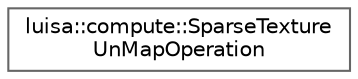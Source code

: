 digraph "类继承关系图"
{
 // LATEX_PDF_SIZE
  bgcolor="transparent";
  edge [fontname=Helvetica,fontsize=10,labelfontname=Helvetica,labelfontsize=10];
  node [fontname=Helvetica,fontsize=10,shape=box,height=0.2,width=0.4];
  rankdir="LR";
  Node0 [id="Node000000",label="luisa::compute::SparseTexture\lUnMapOperation",height=0.2,width=0.4,color="grey40", fillcolor="white", style="filled",URL="$structluisa_1_1compute_1_1_sparse_texture_un_map_operation.html",tooltip=" "];
}
